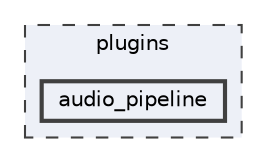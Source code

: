 digraph "/home/friedel/devel/ILLIXR/plugins/audio_pipeline"
{
 // LATEX_PDF_SIZE
  bgcolor="transparent";
  edge [fontname=Helvetica,fontsize=10,labelfontname=Helvetica,labelfontsize=10];
  node [fontname=Helvetica,fontsize=10,shape=box,height=0.2,width=0.4];
  compound=true
  subgraph clusterdir_38c8d24aef3972a7f87b834274e76e31 {
    graph [ bgcolor="#edf0f7", pencolor="grey25", label="plugins", fontname=Helvetica,fontsize=10 style="filled,dashed", URL="dir_38c8d24aef3972a7f87b834274e76e31.html",tooltip=""]
  dir_5e880f41202f0d57f23d4006324c7091 [label="audio_pipeline", fillcolor="#edf0f7", color="grey25", style="filled,bold", URL="dir_5e880f41202f0d57f23d4006324c7091.html",tooltip=""];
  }
}
